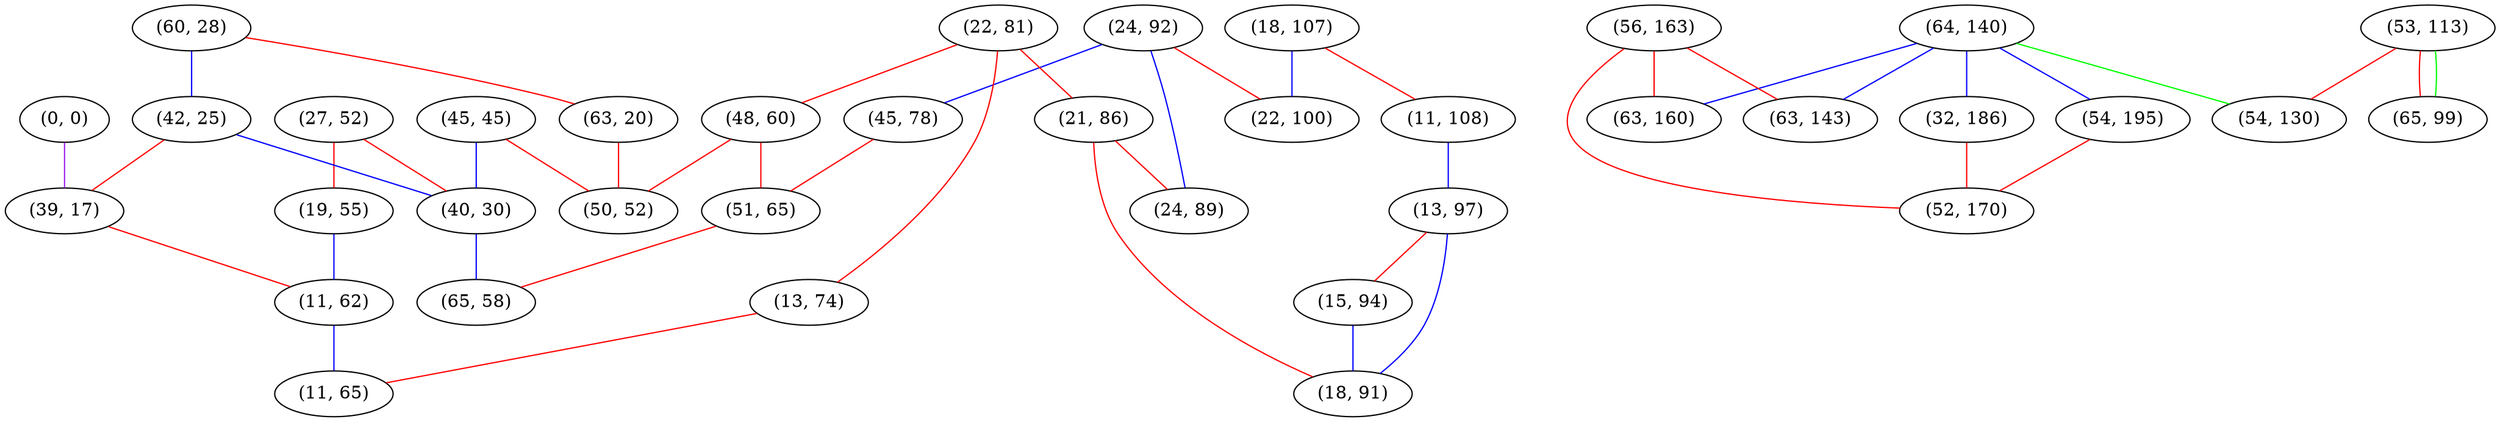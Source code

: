 graph "" {
"(27, 52)";
"(45, 45)";
"(24, 92)";
"(22, 81)";
"(60, 28)";
"(42, 25)";
"(64, 140)";
"(0, 0)";
"(39, 17)";
"(63, 20)";
"(19, 55)";
"(18, 107)";
"(54, 195)";
"(32, 186)";
"(40, 30)";
"(21, 86)";
"(13, 74)";
"(24, 89)";
"(22, 100)";
"(56, 163)";
"(53, 113)";
"(11, 108)";
"(13, 97)";
"(54, 130)";
"(45, 78)";
"(48, 60)";
"(52, 170)";
"(51, 65)";
"(65, 99)";
"(11, 62)";
"(15, 94)";
"(18, 91)";
"(63, 143)";
"(65, 58)";
"(11, 65)";
"(63, 160)";
"(50, 52)";
"(27, 52)" -- "(19, 55)"  [color=red, key=0, weight=1];
"(27, 52)" -- "(40, 30)"  [color=red, key=0, weight=1];
"(45, 45)" -- "(40, 30)"  [color=blue, key=0, weight=3];
"(45, 45)" -- "(50, 52)"  [color=red, key=0, weight=1];
"(24, 92)" -- "(24, 89)"  [color=blue, key=0, weight=3];
"(24, 92)" -- "(22, 100)"  [color=red, key=0, weight=1];
"(24, 92)" -- "(45, 78)"  [color=blue, key=0, weight=3];
"(22, 81)" -- "(21, 86)"  [color=red, key=0, weight=1];
"(22, 81)" -- "(13, 74)"  [color=red, key=0, weight=1];
"(22, 81)" -- "(48, 60)"  [color=red, key=0, weight=1];
"(60, 28)" -- "(63, 20)"  [color=red, key=0, weight=1];
"(60, 28)" -- "(42, 25)"  [color=blue, key=0, weight=3];
"(42, 25)" -- "(40, 30)"  [color=blue, key=0, weight=3];
"(42, 25)" -- "(39, 17)"  [color=red, key=0, weight=1];
"(64, 140)" -- "(54, 195)"  [color=blue, key=0, weight=3];
"(64, 140)" -- "(54, 130)"  [color=green, key=0, weight=2];
"(64, 140)" -- "(63, 160)"  [color=blue, key=0, weight=3];
"(64, 140)" -- "(32, 186)"  [color=blue, key=0, weight=3];
"(64, 140)" -- "(63, 143)"  [color=blue, key=0, weight=3];
"(0, 0)" -- "(39, 17)"  [color=purple, key=0, weight=4];
"(39, 17)" -- "(11, 62)"  [color=red, key=0, weight=1];
"(63, 20)" -- "(50, 52)"  [color=red, key=0, weight=1];
"(19, 55)" -- "(11, 62)"  [color=blue, key=0, weight=3];
"(18, 107)" -- "(22, 100)"  [color=blue, key=0, weight=3];
"(18, 107)" -- "(11, 108)"  [color=red, key=0, weight=1];
"(54, 195)" -- "(52, 170)"  [color=red, key=0, weight=1];
"(32, 186)" -- "(52, 170)"  [color=red, key=0, weight=1];
"(40, 30)" -- "(65, 58)"  [color=blue, key=0, weight=3];
"(21, 86)" -- "(24, 89)"  [color=red, key=0, weight=1];
"(21, 86)" -- "(18, 91)"  [color=red, key=0, weight=1];
"(13, 74)" -- "(11, 65)"  [color=red, key=0, weight=1];
"(56, 163)" -- "(52, 170)"  [color=red, key=0, weight=1];
"(56, 163)" -- "(63, 160)"  [color=red, key=0, weight=1];
"(56, 163)" -- "(63, 143)"  [color=red, key=0, weight=1];
"(53, 113)" -- "(65, 99)"  [color=red, key=0, weight=1];
"(53, 113)" -- "(65, 99)"  [color=green, key=1, weight=2];
"(53, 113)" -- "(54, 130)"  [color=red, key=0, weight=1];
"(11, 108)" -- "(13, 97)"  [color=blue, key=0, weight=3];
"(13, 97)" -- "(18, 91)"  [color=blue, key=0, weight=3];
"(13, 97)" -- "(15, 94)"  [color=red, key=0, weight=1];
"(45, 78)" -- "(51, 65)"  [color=red, key=0, weight=1];
"(48, 60)" -- "(51, 65)"  [color=red, key=0, weight=1];
"(48, 60)" -- "(50, 52)"  [color=red, key=0, weight=1];
"(51, 65)" -- "(65, 58)"  [color=red, key=0, weight=1];
"(11, 62)" -- "(11, 65)"  [color=blue, key=0, weight=3];
"(15, 94)" -- "(18, 91)"  [color=blue, key=0, weight=3];
}
